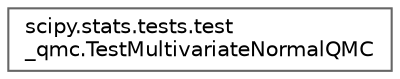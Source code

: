 digraph "Graphical Class Hierarchy"
{
 // LATEX_PDF_SIZE
  bgcolor="transparent";
  edge [fontname=Helvetica,fontsize=10,labelfontname=Helvetica,labelfontsize=10];
  node [fontname=Helvetica,fontsize=10,shape=box,height=0.2,width=0.4];
  rankdir="LR";
  Node0 [id="Node000000",label="scipy.stats.tests.test\l_qmc.TestMultivariateNormalQMC",height=0.2,width=0.4,color="grey40", fillcolor="white", style="filled",URL="$db/d06/classscipy_1_1stats_1_1tests_1_1test__qmc_1_1TestMultivariateNormalQMC.html",tooltip=" "];
}

